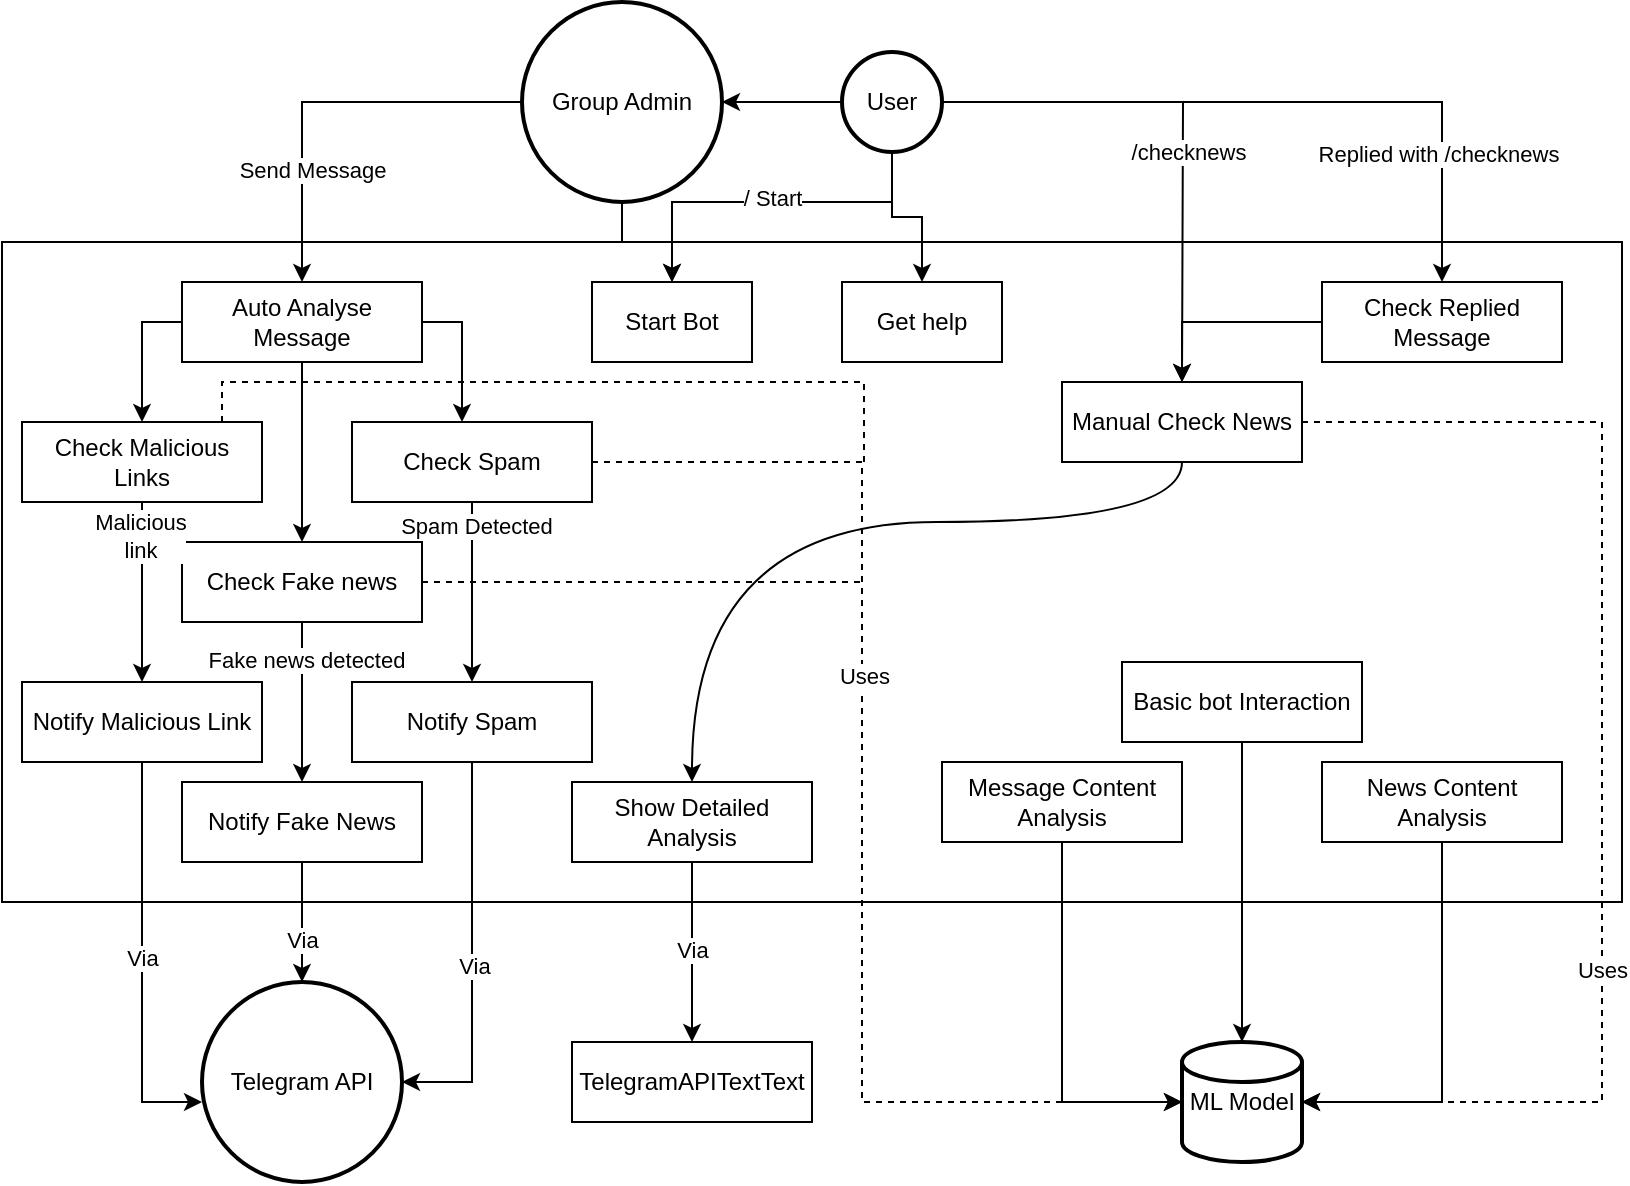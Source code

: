 <mxfile version="26.1.3">
  <diagram name="Page-1" id="Ca-NJv47mgkmr87JEa4M">
    <mxGraphModel dx="700" dy="1117" grid="1" gridSize="10" guides="1" tooltips="1" connect="1" arrows="1" fold="1" page="1" pageScale="1" pageWidth="850" pageHeight="1100" math="0" shadow="0">
      <root>
        <mxCell id="0" />
        <mxCell id="1" parent="0" />
        <mxCell id="jff7gDj7DH_eG66rNZbx-47" style="edgeStyle=orthogonalEdgeStyle;rounded=0;orthogonalLoop=1;jettySize=auto;html=1;" edge="1" parent="1" source="jff7gDj7DH_eG66rNZbx-2" target="jff7gDj7DH_eG66rNZbx-18">
          <mxGeometry relative="1" as="geometry" />
        </mxCell>
        <mxCell id="jff7gDj7DH_eG66rNZbx-75" value="Send Message" style="edgeLabel;html=1;align=center;verticalAlign=middle;resizable=0;points=[];" vertex="1" connectable="0" parent="jff7gDj7DH_eG66rNZbx-47">
          <mxGeometry x="0.44" y="5" relative="1" as="geometry">
            <mxPoint as="offset" />
          </mxGeometry>
        </mxCell>
        <mxCell id="jff7gDj7DH_eG66rNZbx-53" style="edgeStyle=orthogonalEdgeStyle;rounded=0;orthogonalLoop=1;jettySize=auto;html=1;entryX=0.5;entryY=0;entryDx=0;entryDy=0;" edge="1" parent="1" source="jff7gDj7DH_eG66rNZbx-2" target="jff7gDj7DH_eG66rNZbx-16">
          <mxGeometry relative="1" as="geometry" />
        </mxCell>
        <mxCell id="jff7gDj7DH_eG66rNZbx-2" value="Group Admin" style="strokeWidth=2;html=1;shape=mxgraph.flowchart.start_2;whiteSpace=wrap;" vertex="1" parent="1">
          <mxGeometry x="280" y="30" width="100" height="100" as="geometry" />
        </mxCell>
        <mxCell id="jff7gDj7DH_eG66rNZbx-3" value="Telegram API" style="strokeWidth=2;html=1;shape=mxgraph.flowchart.start_2;whiteSpace=wrap;" vertex="1" parent="1">
          <mxGeometry x="120" y="520" width="100" height="100" as="geometry" />
        </mxCell>
        <mxCell id="jff7gDj7DH_eG66rNZbx-49" style="edgeStyle=orthogonalEdgeStyle;rounded=0;orthogonalLoop=1;jettySize=auto;html=1;" edge="1" parent="1" source="jff7gDj7DH_eG66rNZbx-4" target="jff7gDj7DH_eG66rNZbx-2">
          <mxGeometry relative="1" as="geometry" />
        </mxCell>
        <mxCell id="jff7gDj7DH_eG66rNZbx-50" style="edgeStyle=orthogonalEdgeStyle;rounded=0;orthogonalLoop=1;jettySize=auto;html=1;" edge="1" parent="1" source="jff7gDj7DH_eG66rNZbx-4" target="jff7gDj7DH_eG66rNZbx-16">
          <mxGeometry relative="1" as="geometry">
            <Array as="points">
              <mxPoint x="465" y="130" />
              <mxPoint x="355" y="130" />
            </Array>
          </mxGeometry>
        </mxCell>
        <mxCell id="jff7gDj7DH_eG66rNZbx-52" value="/ Start" style="edgeLabel;html=1;align=center;verticalAlign=middle;resizable=0;points=[];" vertex="1" connectable="0" parent="jff7gDj7DH_eG66rNZbx-50">
          <mxGeometry x="-0.021" y="-2" relative="1" as="geometry">
            <mxPoint as="offset" />
          </mxGeometry>
        </mxCell>
        <mxCell id="jff7gDj7DH_eG66rNZbx-51" style="edgeStyle=orthogonalEdgeStyle;rounded=0;orthogonalLoop=1;jettySize=auto;html=1;" edge="1" parent="1" source="jff7gDj7DH_eG66rNZbx-4" target="jff7gDj7DH_eG66rNZbx-15">
          <mxGeometry relative="1" as="geometry" />
        </mxCell>
        <mxCell id="jff7gDj7DH_eG66rNZbx-61" style="edgeStyle=orthogonalEdgeStyle;rounded=0;orthogonalLoop=1;jettySize=auto;html=1;" edge="1" parent="1" source="jff7gDj7DH_eG66rNZbx-4">
          <mxGeometry relative="1" as="geometry">
            <mxPoint x="610" y="220" as="targetPoint" />
          </mxGeometry>
        </mxCell>
        <mxCell id="jff7gDj7DH_eG66rNZbx-62" value="/checknews" style="edgeLabel;html=1;align=center;verticalAlign=middle;resizable=0;points=[];" vertex="1" connectable="0" parent="jff7gDj7DH_eG66rNZbx-61">
          <mxGeometry x="0.113" y="2" relative="1" as="geometry">
            <mxPoint as="offset" />
          </mxGeometry>
        </mxCell>
        <mxCell id="jff7gDj7DH_eG66rNZbx-63" style="edgeStyle=orthogonalEdgeStyle;rounded=0;orthogonalLoop=1;jettySize=auto;html=1;" edge="1" parent="1" source="jff7gDj7DH_eG66rNZbx-4" target="jff7gDj7DH_eG66rNZbx-9">
          <mxGeometry relative="1" as="geometry" />
        </mxCell>
        <mxCell id="jff7gDj7DH_eG66rNZbx-64" value="Replied with /checknews" style="edgeLabel;html=1;align=center;verticalAlign=middle;resizable=0;points=[];" vertex="1" connectable="0" parent="jff7gDj7DH_eG66rNZbx-63">
          <mxGeometry x="0.623" y="-2" relative="1" as="geometry">
            <mxPoint as="offset" />
          </mxGeometry>
        </mxCell>
        <mxCell id="jff7gDj7DH_eG66rNZbx-4" value="User" style="strokeWidth=2;html=1;shape=mxgraph.flowchart.start_2;whiteSpace=wrap;" vertex="1" parent="1">
          <mxGeometry x="440" y="55" width="50" height="50" as="geometry" />
        </mxCell>
        <mxCell id="jff7gDj7DH_eG66rNZbx-5" value="ML Model" style="strokeWidth=2;html=1;shape=mxgraph.flowchart.database;whiteSpace=wrap;" vertex="1" parent="1">
          <mxGeometry x="610" y="550" width="60" height="60" as="geometry" />
        </mxCell>
        <mxCell id="jff7gDj7DH_eG66rNZbx-6" value="" style="verticalLabelPosition=bottom;verticalAlign=top;html=1;shape=mxgraph.basic.rect;fillColor2=none;strokeWidth=1;size=20;indent=5;fillColor=none;" vertex="1" parent="1">
          <mxGeometry x="20" y="150" width="810" height="330" as="geometry" />
        </mxCell>
        <mxCell id="jff7gDj7DH_eG66rNZbx-60" style="edgeStyle=orthogonalEdgeStyle;rounded=0;orthogonalLoop=1;jettySize=auto;html=1;" edge="1" parent="1" source="jff7gDj7DH_eG66rNZbx-9" target="jff7gDj7DH_eG66rNZbx-17">
          <mxGeometry relative="1" as="geometry" />
        </mxCell>
        <mxCell id="jff7gDj7DH_eG66rNZbx-9" value="Check Replied Message" style="rounded=0;whiteSpace=wrap;html=1;" vertex="1" parent="1">
          <mxGeometry x="680" y="170" width="120" height="40" as="geometry" />
        </mxCell>
        <mxCell id="jff7gDj7DH_eG66rNZbx-10" value="News Content Analysis" style="rounded=0;whiteSpace=wrap;html=1;" vertex="1" parent="1">
          <mxGeometry x="680" y="410" width="120" height="40" as="geometry" />
        </mxCell>
        <mxCell id="jff7gDj7DH_eG66rNZbx-11" value="Message Content Analysis" style="rounded=0;whiteSpace=wrap;html=1;" vertex="1" parent="1">
          <mxGeometry x="490" y="410" width="120" height="40" as="geometry" />
        </mxCell>
        <mxCell id="jff7gDj7DH_eG66rNZbx-12" value="Basic bot Interaction" style="rounded=0;whiteSpace=wrap;html=1;" vertex="1" parent="1">
          <mxGeometry x="580" y="360" width="120" height="40" as="geometry" />
        </mxCell>
        <mxCell id="jff7gDj7DH_eG66rNZbx-15" value="Get help" style="rounded=0;whiteSpace=wrap;html=1;" vertex="1" parent="1">
          <mxGeometry x="440" y="170" width="80" height="40" as="geometry" />
        </mxCell>
        <mxCell id="jff7gDj7DH_eG66rNZbx-16" value="Start Bot" style="rounded=0;whiteSpace=wrap;html=1;" vertex="1" parent="1">
          <mxGeometry x="315" y="170" width="80" height="40" as="geometry" />
        </mxCell>
        <mxCell id="jff7gDj7DH_eG66rNZbx-58" style="edgeStyle=orthogonalEdgeStyle;rounded=0;orthogonalLoop=1;jettySize=auto;html=1;dashed=1;" edge="1" parent="1" source="jff7gDj7DH_eG66rNZbx-17" target="jff7gDj7DH_eG66rNZbx-5">
          <mxGeometry relative="1" as="geometry">
            <Array as="points">
              <mxPoint x="820" y="240" />
              <mxPoint x="820" y="580" />
            </Array>
          </mxGeometry>
        </mxCell>
        <mxCell id="jff7gDj7DH_eG66rNZbx-59" value="Uses" style="edgeLabel;html=1;align=center;verticalAlign=middle;resizable=0;points=[];" vertex="1" connectable="0" parent="jff7gDj7DH_eG66rNZbx-58">
          <mxGeometry x="0.325" relative="1" as="geometry">
            <mxPoint as="offset" />
          </mxGeometry>
        </mxCell>
        <mxCell id="jff7gDj7DH_eG66rNZbx-72" style="edgeStyle=orthogonalEdgeStyle;rounded=0;orthogonalLoop=1;jettySize=auto;html=1;entryX=0.5;entryY=0;entryDx=0;entryDy=0;curved=1;" edge="1" parent="1" source="jff7gDj7DH_eG66rNZbx-17" target="jff7gDj7DH_eG66rNZbx-19">
          <mxGeometry relative="1" as="geometry">
            <Array as="points">
              <mxPoint x="610" y="290" />
              <mxPoint x="365" y="290" />
            </Array>
          </mxGeometry>
        </mxCell>
        <mxCell id="jff7gDj7DH_eG66rNZbx-17" value="Manual Check News" style="rounded=0;whiteSpace=wrap;html=1;" vertex="1" parent="1">
          <mxGeometry x="550" y="220" width="120" height="40" as="geometry" />
        </mxCell>
        <mxCell id="jff7gDj7DH_eG66rNZbx-31" style="edgeStyle=orthogonalEdgeStyle;rounded=0;orthogonalLoop=1;jettySize=auto;html=1;" edge="1" parent="1" source="jff7gDj7DH_eG66rNZbx-18" target="jff7gDj7DH_eG66rNZbx-21">
          <mxGeometry relative="1" as="geometry" />
        </mxCell>
        <mxCell id="jff7gDj7DH_eG66rNZbx-68" style="edgeStyle=orthogonalEdgeStyle;rounded=0;orthogonalLoop=1;jettySize=auto;html=1;" edge="1" parent="1" source="jff7gDj7DH_eG66rNZbx-18" target="jff7gDj7DH_eG66rNZbx-23">
          <mxGeometry relative="1" as="geometry">
            <Array as="points">
              <mxPoint x="90" y="190" />
            </Array>
          </mxGeometry>
        </mxCell>
        <mxCell id="jff7gDj7DH_eG66rNZbx-18" value="Auto Analyse Message" style="rounded=0;whiteSpace=wrap;html=1;" vertex="1" parent="1">
          <mxGeometry x="110" y="170" width="120" height="40" as="geometry" />
        </mxCell>
        <mxCell id="jff7gDj7DH_eG66rNZbx-73" style="edgeStyle=orthogonalEdgeStyle;rounded=0;orthogonalLoop=1;jettySize=auto;html=1;" edge="1" parent="1" source="jff7gDj7DH_eG66rNZbx-19" target="jff7gDj7DH_eG66rNZbx-54">
          <mxGeometry relative="1" as="geometry" />
        </mxCell>
        <mxCell id="jff7gDj7DH_eG66rNZbx-74" value="Via" style="edgeLabel;html=1;align=center;verticalAlign=middle;resizable=0;points=[];" vertex="1" connectable="0" parent="jff7gDj7DH_eG66rNZbx-73">
          <mxGeometry x="-0.029" relative="1" as="geometry">
            <mxPoint as="offset" />
          </mxGeometry>
        </mxCell>
        <mxCell id="jff7gDj7DH_eG66rNZbx-19" value="Show Detailed Analysis" style="rounded=0;whiteSpace=wrap;html=1;" vertex="1" parent="1">
          <mxGeometry x="305" y="420" width="120" height="40" as="geometry" />
        </mxCell>
        <mxCell id="jff7gDj7DH_eG66rNZbx-20" value="Notify Malicious Link" style="rounded=0;whiteSpace=wrap;html=1;" vertex="1" parent="1">
          <mxGeometry x="30" y="370" width="120" height="40" as="geometry" />
        </mxCell>
        <mxCell id="jff7gDj7DH_eG66rNZbx-32" style="edgeStyle=orthogonalEdgeStyle;rounded=0;orthogonalLoop=1;jettySize=auto;html=1;" edge="1" parent="1" source="jff7gDj7DH_eG66rNZbx-21" target="jff7gDj7DH_eG66rNZbx-24">
          <mxGeometry relative="1" as="geometry" />
        </mxCell>
        <mxCell id="jff7gDj7DH_eG66rNZbx-44" value="Fake news detected" style="edgeLabel;html=1;align=center;verticalAlign=middle;resizable=0;points=[];" vertex="1" connectable="0" parent="jff7gDj7DH_eG66rNZbx-32">
          <mxGeometry x="-0.542" y="2" relative="1" as="geometry">
            <mxPoint as="offset" />
          </mxGeometry>
        </mxCell>
        <mxCell id="jff7gDj7DH_eG66rNZbx-67" style="edgeStyle=orthogonalEdgeStyle;rounded=0;orthogonalLoop=1;jettySize=auto;html=1;dashed=1;endArrow=none;startFill=0;" edge="1" parent="1" source="jff7gDj7DH_eG66rNZbx-21">
          <mxGeometry relative="1" as="geometry">
            <mxPoint x="450" y="320" as="targetPoint" />
          </mxGeometry>
        </mxCell>
        <mxCell id="jff7gDj7DH_eG66rNZbx-21" value="Check Fake news" style="rounded=0;whiteSpace=wrap;html=1;" vertex="1" parent="1">
          <mxGeometry x="110" y="300" width="120" height="40" as="geometry" />
        </mxCell>
        <mxCell id="jff7gDj7DH_eG66rNZbx-33" style="edgeStyle=orthogonalEdgeStyle;rounded=0;orthogonalLoop=1;jettySize=auto;html=1;" edge="1" parent="1" source="jff7gDj7DH_eG66rNZbx-22" target="jff7gDj7DH_eG66rNZbx-25">
          <mxGeometry relative="1" as="geometry" />
        </mxCell>
        <mxCell id="jff7gDj7DH_eG66rNZbx-45" value="Spam Detected" style="edgeLabel;html=1;align=center;verticalAlign=middle;resizable=0;points=[];" vertex="1" connectable="0" parent="jff7gDj7DH_eG66rNZbx-33">
          <mxGeometry x="-0.74" y="2" relative="1" as="geometry">
            <mxPoint as="offset" />
          </mxGeometry>
        </mxCell>
        <mxCell id="jff7gDj7DH_eG66rNZbx-65" style="edgeStyle=orthogonalEdgeStyle;rounded=0;orthogonalLoop=1;jettySize=auto;html=1;dashed=1;" edge="1" parent="1" source="jff7gDj7DH_eG66rNZbx-22" target="jff7gDj7DH_eG66rNZbx-5">
          <mxGeometry relative="1" as="geometry">
            <Array as="points">
              <mxPoint x="450" y="260" />
              <mxPoint x="450" y="580" />
            </Array>
          </mxGeometry>
        </mxCell>
        <mxCell id="jff7gDj7DH_eG66rNZbx-71" value="Uses" style="edgeLabel;html=1;align=center;verticalAlign=middle;resizable=0;points=[];" vertex="1" connectable="0" parent="jff7gDj7DH_eG66rNZbx-65">
          <mxGeometry x="-0.214" y="1" relative="1" as="geometry">
            <mxPoint as="offset" />
          </mxGeometry>
        </mxCell>
        <mxCell id="jff7gDj7DH_eG66rNZbx-22" value="Check Spam" style="rounded=0;whiteSpace=wrap;html=1;" vertex="1" parent="1">
          <mxGeometry x="195" y="240" width="120" height="40" as="geometry" />
        </mxCell>
        <mxCell id="jff7gDj7DH_eG66rNZbx-34" style="edgeStyle=orthogonalEdgeStyle;rounded=0;orthogonalLoop=1;jettySize=auto;html=1;entryX=0.5;entryY=0;entryDx=0;entryDy=0;" edge="1" parent="1" source="jff7gDj7DH_eG66rNZbx-23" target="jff7gDj7DH_eG66rNZbx-20">
          <mxGeometry relative="1" as="geometry" />
        </mxCell>
        <mxCell id="jff7gDj7DH_eG66rNZbx-46" value="Malicious&lt;br&gt;link" style="edgeLabel;html=1;align=center;verticalAlign=middle;resizable=0;points=[];" vertex="1" connectable="0" parent="jff7gDj7DH_eG66rNZbx-34">
          <mxGeometry x="-0.622" y="-1" relative="1" as="geometry">
            <mxPoint as="offset" />
          </mxGeometry>
        </mxCell>
        <mxCell id="jff7gDj7DH_eG66rNZbx-69" style="edgeStyle=orthogonalEdgeStyle;rounded=0;orthogonalLoop=1;jettySize=auto;html=1;dashed=1;endArrow=none;startFill=0;" edge="1" parent="1" source="jff7gDj7DH_eG66rNZbx-23">
          <mxGeometry relative="1" as="geometry">
            <mxPoint x="450" y="260" as="targetPoint" />
            <Array as="points">
              <mxPoint x="130" y="220" />
              <mxPoint x="451" y="220" />
            </Array>
          </mxGeometry>
        </mxCell>
        <mxCell id="jff7gDj7DH_eG66rNZbx-23" value="Check Malicious Links" style="rounded=0;whiteSpace=wrap;html=1;" vertex="1" parent="1">
          <mxGeometry x="30" y="240" width="120" height="40" as="geometry" />
        </mxCell>
        <mxCell id="jff7gDj7DH_eG66rNZbx-38" style="edgeStyle=orthogonalEdgeStyle;rounded=0;orthogonalLoop=1;jettySize=auto;html=1;" edge="1" parent="1" source="jff7gDj7DH_eG66rNZbx-24" target="jff7gDj7DH_eG66rNZbx-3">
          <mxGeometry relative="1" as="geometry" />
        </mxCell>
        <mxCell id="jff7gDj7DH_eG66rNZbx-41" value="Via" style="edgeLabel;html=1;align=center;verticalAlign=middle;resizable=0;points=[];" vertex="1" connectable="0" parent="jff7gDj7DH_eG66rNZbx-38">
          <mxGeometry x="0.278" relative="1" as="geometry">
            <mxPoint as="offset" />
          </mxGeometry>
        </mxCell>
        <mxCell id="jff7gDj7DH_eG66rNZbx-24" value="Notify Fake News" style="rounded=0;whiteSpace=wrap;html=1;" vertex="1" parent="1">
          <mxGeometry x="110" y="420" width="120" height="40" as="geometry" />
        </mxCell>
        <mxCell id="jff7gDj7DH_eG66rNZbx-25" value="Notify Spam" style="rounded=0;whiteSpace=wrap;html=1;" vertex="1" parent="1">
          <mxGeometry x="195" y="370" width="120" height="40" as="geometry" />
        </mxCell>
        <mxCell id="jff7gDj7DH_eG66rNZbx-30" style="edgeStyle=orthogonalEdgeStyle;rounded=0;orthogonalLoop=1;jettySize=auto;html=1;" edge="1" parent="1" source="jff7gDj7DH_eG66rNZbx-18">
          <mxGeometry relative="1" as="geometry">
            <mxPoint x="250" y="240" as="targetPoint" />
            <Array as="points">
              <mxPoint x="250" y="190" />
            </Array>
          </mxGeometry>
        </mxCell>
        <mxCell id="jff7gDj7DH_eG66rNZbx-39" style="edgeStyle=orthogonalEdgeStyle;rounded=0;orthogonalLoop=1;jettySize=auto;html=1;entryX=1;entryY=0.5;entryDx=0;entryDy=0;entryPerimeter=0;" edge="1" parent="1" source="jff7gDj7DH_eG66rNZbx-25" target="jff7gDj7DH_eG66rNZbx-3">
          <mxGeometry relative="1" as="geometry" />
        </mxCell>
        <mxCell id="jff7gDj7DH_eG66rNZbx-42" value="Via" style="edgeLabel;html=1;align=center;verticalAlign=middle;resizable=0;points=[];" vertex="1" connectable="0" parent="jff7gDj7DH_eG66rNZbx-39">
          <mxGeometry x="0.043" y="1" relative="1" as="geometry">
            <mxPoint as="offset" />
          </mxGeometry>
        </mxCell>
        <mxCell id="jff7gDj7DH_eG66rNZbx-40" style="edgeStyle=orthogonalEdgeStyle;rounded=0;orthogonalLoop=1;jettySize=auto;html=1;entryX=0;entryY=0.6;entryDx=0;entryDy=0;entryPerimeter=0;" edge="1" parent="1" source="jff7gDj7DH_eG66rNZbx-20" target="jff7gDj7DH_eG66rNZbx-3">
          <mxGeometry relative="1" as="geometry" />
        </mxCell>
        <mxCell id="jff7gDj7DH_eG66rNZbx-43" value="Via" style="edgeLabel;html=1;align=center;verticalAlign=middle;resizable=0;points=[];" vertex="1" connectable="0" parent="jff7gDj7DH_eG66rNZbx-40">
          <mxGeometry x="-0.023" relative="1" as="geometry">
            <mxPoint as="offset" />
          </mxGeometry>
        </mxCell>
        <mxCell id="jff7gDj7DH_eG66rNZbx-54" value="TelegramAPITextText" style="rounded=0;whiteSpace=wrap;html=1;" vertex="1" parent="1">
          <mxGeometry x="305" y="550" width="120" height="40" as="geometry" />
        </mxCell>
        <mxCell id="jff7gDj7DH_eG66rNZbx-55" style="edgeStyle=orthogonalEdgeStyle;rounded=0;orthogonalLoop=1;jettySize=auto;html=1;entryX=0.5;entryY=0;entryDx=0;entryDy=0;entryPerimeter=0;" edge="1" parent="1" source="jff7gDj7DH_eG66rNZbx-12" target="jff7gDj7DH_eG66rNZbx-5">
          <mxGeometry relative="1" as="geometry" />
        </mxCell>
        <mxCell id="jff7gDj7DH_eG66rNZbx-56" style="edgeStyle=orthogonalEdgeStyle;rounded=0;orthogonalLoop=1;jettySize=auto;html=1;entryX=1;entryY=0.5;entryDx=0;entryDy=0;entryPerimeter=0;" edge="1" parent="1" source="jff7gDj7DH_eG66rNZbx-10" target="jff7gDj7DH_eG66rNZbx-5">
          <mxGeometry relative="1" as="geometry">
            <Array as="points">
              <mxPoint x="740" y="580" />
            </Array>
          </mxGeometry>
        </mxCell>
        <mxCell id="jff7gDj7DH_eG66rNZbx-57" style="edgeStyle=orthogonalEdgeStyle;rounded=0;orthogonalLoop=1;jettySize=auto;html=1;entryX=0;entryY=0.5;entryDx=0;entryDy=0;entryPerimeter=0;" edge="1" parent="1" source="jff7gDj7DH_eG66rNZbx-11" target="jff7gDj7DH_eG66rNZbx-5">
          <mxGeometry relative="1" as="geometry" />
        </mxCell>
      </root>
    </mxGraphModel>
  </diagram>
</mxfile>

